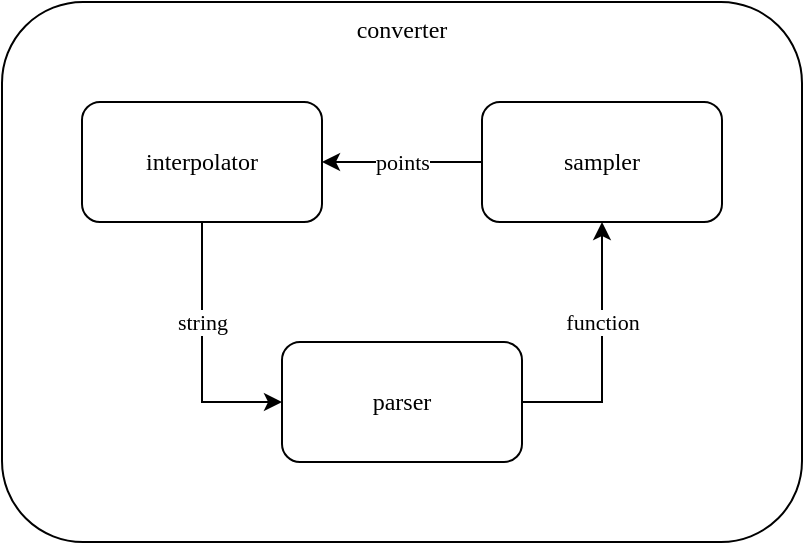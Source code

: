 <mxfile version="26.2.12">
  <diagram name="Page-1" id="KC7CFtBC38X2bqlHc1EF">
    <mxGraphModel dx="788" dy="468" grid="1" gridSize="10" guides="1" tooltips="1" connect="1" arrows="1" fold="1" page="1" pageScale="1" pageWidth="1169" pageHeight="827" background="light-dark(#ffffff, #000000)" math="0" shadow="0">
      <root>
        <mxCell id="0" />
        <mxCell id="1" parent="0" />
        <mxCell id="73dBADOwIUqYBYDH4b4a-1" value="converter" style="rounded=1;whiteSpace=wrap;html=1;verticalAlign=top;fillColor=none;align=center;fontFamily=Jetbrains Mono;fontSize=12;fontColor=light-dark(#000000,#FFFFFF);fillOpacity=0;" vertex="1" parent="1">
          <mxGeometry x="200" y="370" width="400" height="270" as="geometry" />
        </mxCell>
        <mxCell id="73dBADOwIUqYBYDH4b4a-2" value="&lt;div&gt;string&lt;/div&gt;" style="edgeStyle=orthogonalEdgeStyle;rounded=0;orthogonalLoop=1;jettySize=auto;html=1;fontFamily=Jetbrains Mono;" edge="1" parent="1" source="73dBADOwIUqYBYDH4b4a-3" target="73dBADOwIUqYBYDH4b4a-5">
          <mxGeometry x="-0.231" relative="1" as="geometry">
            <Array as="points">
              <mxPoint x="300" y="570" />
            </Array>
            <mxPoint as="offset" />
          </mxGeometry>
        </mxCell>
        <mxCell id="73dBADOwIUqYBYDH4b4a-3" value="&lt;div&gt;interpolator&lt;/div&gt;" style="rounded=1;whiteSpace=wrap;html=1;fontFamily=Jetbrains Mono;fontSize=12;fontColor=light-dark(#000000,#FFFFFF);fillOpacity=0;" vertex="1" parent="1">
          <mxGeometry x="240" y="420" width="120" height="60" as="geometry" />
        </mxCell>
        <mxCell id="73dBADOwIUqYBYDH4b4a-4" value="function" style="edgeStyle=orthogonalEdgeStyle;rounded=0;orthogonalLoop=1;jettySize=auto;html=1;fontFamily=Jetbrains Mono;" edge="1" parent="1" source="73dBADOwIUqYBYDH4b4a-5" target="73dBADOwIUqYBYDH4b4a-7">
          <mxGeometry x="0.231" relative="1" as="geometry">
            <Array as="points">
              <mxPoint x="500" y="570" />
            </Array>
            <mxPoint as="offset" />
          </mxGeometry>
        </mxCell>
        <mxCell id="73dBADOwIUqYBYDH4b4a-5" value="parser" style="rounded=1;whiteSpace=wrap;html=1;fontFamily=Jetbrains Mono;fontSize=12;fontColor=light-dark(#000000,#FFFFFF);fillOpacity=0;" vertex="1" parent="1">
          <mxGeometry x="340" y="540" width="120" height="60" as="geometry" />
        </mxCell>
        <mxCell id="73dBADOwIUqYBYDH4b4a-6" value="points" style="edgeStyle=orthogonalEdgeStyle;rounded=0;orthogonalLoop=1;jettySize=auto;html=1;fontFamily=Jetbrains Mono;" edge="1" parent="1" source="73dBADOwIUqYBYDH4b4a-7" target="73dBADOwIUqYBYDH4b4a-3">
          <mxGeometry relative="1" as="geometry" />
        </mxCell>
        <mxCell id="73dBADOwIUqYBYDH4b4a-7" value="&lt;div&gt;sampler&lt;/div&gt;" style="rounded=1;whiteSpace=wrap;html=1;fontFamily=Jetbrains Mono;fontSize=12;fontColor=light-dark(#000000,#FFFFFF);fillOpacity=0;" vertex="1" parent="1">
          <mxGeometry x="440" y="420" width="120" height="60" as="geometry" />
        </mxCell>
      </root>
    </mxGraphModel>
  </diagram>
</mxfile>
